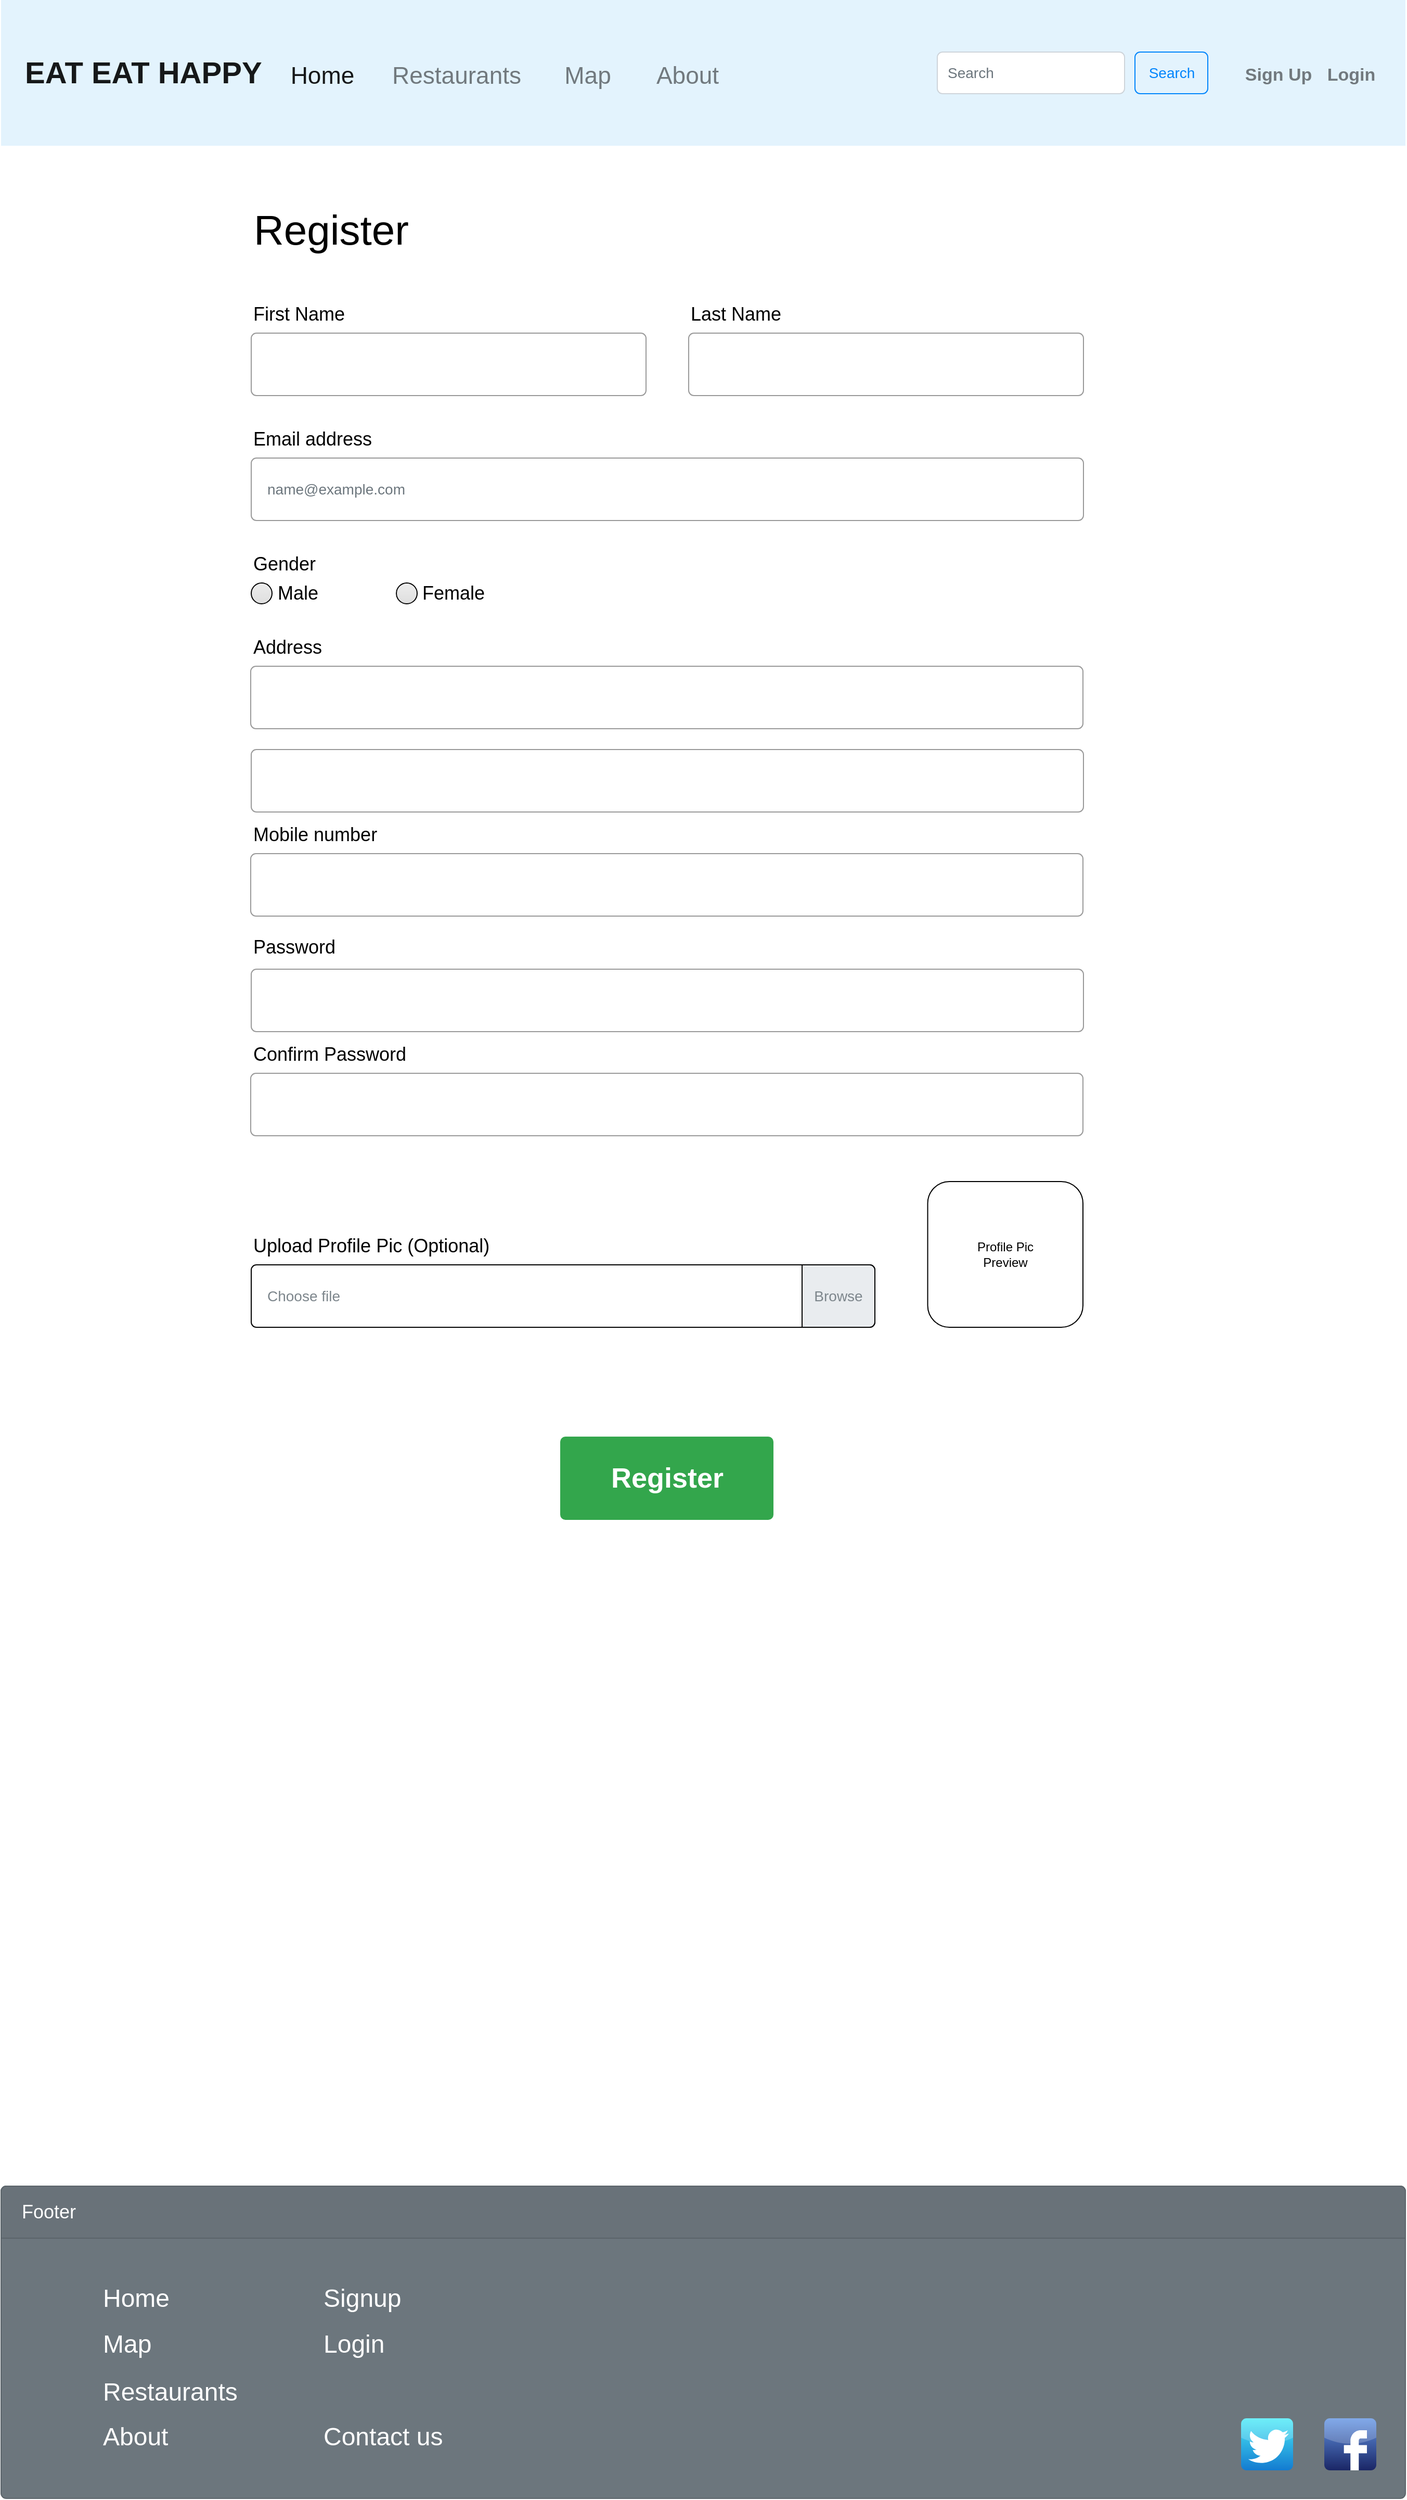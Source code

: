 <mxfile version="13.10.3" type="device"><diagram name="Page-1" id="c9db0220-8083-56f3-ca83-edcdcd058819"><mxGraphModel dx="1422" dy="794" grid="1" gridSize="20" guides="1" tooltips="1" connect="1" arrows="1" fold="1" page="1" pageScale="1.5" pageWidth="900" pageHeight="1600" background="#ffffff" math="0" shadow="0"><root><mxCell id="0" style=";html=1;"/><mxCell id="1" style=";html=1;" parent="0"/><mxCell id="85WpwkJEKQ2H6c67E8x_-16" value="&lt;font style=&quot;font-size: 29px&quot;&gt;&lt;b&gt;&amp;nbsp;EAT EAT HAPPY&lt;/b&gt;&lt;/font&gt;" style="html=1;shadow=0;dashed=0;fillColor=#E3F3FD;strokeColor=none;fontSize=16;fontColor=#161819;align=left;spacing=15;" parent="1" vertex="1"><mxGeometry width="1350" height="140" as="geometry"/></mxCell><mxCell id="85WpwkJEKQ2H6c67E8x_-17" value="Home" style="fillColor=none;strokeColor=none;fontSize=23;fontColor=#161819;align=center;" parent="85WpwkJEKQ2H6c67E8x_-16" vertex="1"><mxGeometry width="70" height="40" relative="1" as="geometry"><mxPoint x="274" y="50" as="offset"/></mxGeometry></mxCell><mxCell id="85WpwkJEKQ2H6c67E8x_-18" value="Restaurants" style="fillColor=none;strokeColor=none;fontSize=23;fontColor=#71797E;align=center;" parent="85WpwkJEKQ2H6c67E8x_-16" vertex="1"><mxGeometry width="70" height="40" relative="1" as="geometry"><mxPoint x="403" y="50" as="offset"/></mxGeometry></mxCell><mxCell id="85WpwkJEKQ2H6c67E8x_-19" value="Map" style="fillColor=none;strokeColor=none;fontSize=23;fontColor=#71797E;align=center;spacingRight=0;" parent="85WpwkJEKQ2H6c67E8x_-16" vertex="1"><mxGeometry width="80" height="40" relative="1" as="geometry"><mxPoint x="524" y="50" as="offset"/></mxGeometry></mxCell><mxCell id="85WpwkJEKQ2H6c67E8x_-20" value="About" style="fillColor=none;strokeColor=none;fontSize=23;fontColor=#71797E;align=center;" parent="85WpwkJEKQ2H6c67E8x_-16" vertex="1"><mxGeometry width="80" height="40" relative="1" as="geometry"><mxPoint x="620" y="50" as="offset"/></mxGeometry></mxCell><mxCell id="85WpwkJEKQ2H6c67E8x_-21" value="Search" style="html=1;shadow=0;dashed=0;shape=mxgraph.bootstrap.rrect;rSize=5;fontSize=14;fontColor=#0085FC;strokeColor=#0085FC;fillColor=none;" parent="85WpwkJEKQ2H6c67E8x_-16" vertex="1"><mxGeometry x="1" width="70" height="40" relative="1" as="geometry"><mxPoint x="-260" y="50" as="offset"/></mxGeometry></mxCell><mxCell id="85WpwkJEKQ2H6c67E8x_-22" value="Search" style="html=1;shadow=0;dashed=0;shape=mxgraph.bootstrap.rrect;rSize=5;fontSize=14;fontColor=#6C767D;strokeColor=#CED4DA;fillColor=#ffffff;align=left;spacing=10;" parent="85WpwkJEKQ2H6c67E8x_-16" vertex="1"><mxGeometry x="1" width="180" height="40" relative="1" as="geometry"><mxPoint x="-450" y="50" as="offset"/></mxGeometry></mxCell><mxCell id="85WpwkJEKQ2H6c67E8x_-23" value="Sign Up" style="fillColor=none;strokeColor=none;fontSize=17;fontColor=#71797E;align=center;fontStyle=1" parent="85WpwkJEKQ2H6c67E8x_-16" vertex="1"><mxGeometry x="1193" y="23.333" width="70" height="93.333" as="geometry"/></mxCell><mxCell id="85WpwkJEKQ2H6c67E8x_-24" value="Login" style="fillColor=none;strokeColor=none;fontSize=17;fontColor=#71797E;align=center;fontStyle=1" parent="85WpwkJEKQ2H6c67E8x_-16" vertex="1"><mxGeometry x="1263" y="23.333" width="70" height="93.333" as="geometry"/></mxCell><mxCell id="85WpwkJEKQ2H6c67E8x_-55" value="" style="html=1;shadow=0;dashed=0;shape=mxgraph.bootstrap.rrect;rSize=5;strokeColor=#5B646A;html=1;whiteSpace=wrap;fillColor=#6C767D;fontColor=#ffffff;verticalAlign=bottom;align=left;spacing=20;spacingBottom=0;fontSize=14;" parent="1" vertex="1"><mxGeometry y="2100" width="1350" height="300" as="geometry"/></mxCell><mxCell id="85WpwkJEKQ2H6c67E8x_-56" value="Footer" style="html=1;shadow=0;dashed=0;shape=mxgraph.bootstrap.topButton;rSize=5;perimeter=none;whiteSpace=wrap;fillColor=#697279;strokeColor=#5B646A;fontColor=#ffffff;resizeWidth=1;fontSize=18;align=left;spacing=20;" parent="85WpwkJEKQ2H6c67E8x_-55" vertex="1"><mxGeometry width="1350" height="50" relative="1" as="geometry"/></mxCell><mxCell id="85WpwkJEKQ2H6c67E8x_-61" value="Home" style="fillColor=none;strokeColor=none;fontSize=24;align=left;spacing=10;fontColor=#FFFFFF;" parent="85WpwkJEKQ2H6c67E8x_-55" vertex="1"><mxGeometry x="88" y="90" width="80" height="30" as="geometry"/></mxCell><mxCell id="85WpwkJEKQ2H6c67E8x_-70" value="Map" style="fillColor=none;strokeColor=none;fontSize=24;align=left;spacing=10;fontColor=#FFFFFF;" parent="85WpwkJEKQ2H6c67E8x_-55" vertex="1"><mxGeometry x="88" y="134" width="80" height="30" as="geometry"/></mxCell><mxCell id="85WpwkJEKQ2H6c67E8x_-71" value="Restaurants" style="fillColor=none;strokeColor=none;fontSize=24;align=left;spacing=10;fontColor=#FFFFFF;" parent="85WpwkJEKQ2H6c67E8x_-55" vertex="1"><mxGeometry x="88" y="180" width="80" height="30" as="geometry"/></mxCell><mxCell id="85WpwkJEKQ2H6c67E8x_-72" value="About" style="fillColor=none;strokeColor=none;fontSize=24;align=left;spacing=10;fontColor=#FFFFFF;" parent="85WpwkJEKQ2H6c67E8x_-55" vertex="1"><mxGeometry x="88" y="223" width="80" height="30" as="geometry"/></mxCell><mxCell id="85WpwkJEKQ2H6c67E8x_-73" value="" style="dashed=0;outlineConnect=0;html=1;align=center;labelPosition=center;verticalLabelPosition=bottom;verticalAlign=top;shape=mxgraph.webicons.twitter;fillColor=#49EAF7;gradientColor=#137BD0;fontSize=24;fontColor=#FFFFFF;" parent="85WpwkJEKQ2H6c67E8x_-55" vertex="1"><mxGeometry x="1192" y="223" width="50" height="50" as="geometry"/></mxCell><mxCell id="85WpwkJEKQ2H6c67E8x_-74" value="" style="dashed=0;outlineConnect=0;html=1;align=center;labelPosition=center;verticalLabelPosition=bottom;verticalAlign=top;shape=mxgraph.webicons.facebook;fillColor=#6294E4;gradientColor=#1A2665;fontSize=24;fontColor=#FFFFFF;" parent="85WpwkJEKQ2H6c67E8x_-55" vertex="1"><mxGeometry x="1272" y="223" width="50" height="50" as="geometry"/></mxCell><mxCell id="85WpwkJEKQ2H6c67E8x_-75" value="Signup" style="fillColor=none;strokeColor=none;fontSize=24;align=left;spacing=10;fontColor=#FFFFFF;" parent="85WpwkJEKQ2H6c67E8x_-55" vertex="1"><mxGeometry x="300" y="90" width="80" height="30" as="geometry"/></mxCell><mxCell id="85WpwkJEKQ2H6c67E8x_-76" value="Login" style="fillColor=none;strokeColor=none;fontSize=24;align=left;spacing=10;fontColor=#FFFFFF;" parent="85WpwkJEKQ2H6c67E8x_-55" vertex="1"><mxGeometry x="300" y="134" width="80" height="30" as="geometry"/></mxCell><mxCell id="85WpwkJEKQ2H6c67E8x_-78" value="Contact us" style="fillColor=none;strokeColor=none;fontSize=24;align=left;spacing=10;fontColor=#FFFFFF;" parent="85WpwkJEKQ2H6c67E8x_-55" vertex="1"><mxGeometry x="300" y="223" width="80" height="30" as="geometry"/></mxCell><mxCell id="QpnKctqb8Hsf3nu91hd3-20" value="Email address" style="fillColor=none;strokeColor=none;align=left;fontSize=18;flipV=1;" parent="1" vertex="1"><mxGeometry x="240.5" y="400" width="260" height="40" as="geometry"/></mxCell><mxCell id="QpnKctqb8Hsf3nu91hd3-21" value="name@example.com" style="html=1;shadow=0;dashed=0;shape=mxgraph.bootstrap.rrect;rSize=5;fillColor=none;strokeColor=#999999;align=left;spacing=15;fontSize=14;fontColor=#6C767D;flipV=1;" parent="1" vertex="1"><mxGeometry x="-63" y="460" width="800" height="60" relative="1" as="geometry"><mxPoint x="240.5" y="440" as="offset"/></mxGeometry></mxCell><mxCell id="QpnKctqb8Hsf3nu91hd3-37" value="&lt;font style=&quot;font-size: 40px&quot;&gt;Register&lt;/font&gt;" style="strokeColor=none;fillColor=none;fontColor=#000000;perimeter=none;whiteSpace=wrap;resizeWidth=1;align=left;spacing=2;fontSize=14;verticalAlign=top;html=1;" parent="1" vertex="1"><mxGeometry x="240.5" y="190" width="300" height="90" as="geometry"/></mxCell><mxCell id="zVxlfTEucdmHloLMUlZZ-1" value="Password" style="fillColor=none;strokeColor=none;align=left;fontSize=18;flipV=1;" parent="1" vertex="1"><mxGeometry x="240.5" y="888" width="260" height="40" as="geometry"/></mxCell><mxCell id="zVxlfTEucdmHloLMUlZZ-2" value="" style="html=1;shadow=0;dashed=0;shape=mxgraph.bootstrap.rrect;rSize=5;fillColor=none;strokeColor=#999999;align=left;spacing=15;fontSize=14;fontColor=#6C767D;flipV=1;" parent="1" vertex="1"><mxGeometry x="240.5" y="931" width="800" height="60" as="geometry"/></mxCell><mxCell id="zVxlfTEucdmHloLMUlZZ-7" value="&lt;font style=&quot;font-size: 27px&quot;&gt;&lt;b&gt;Register&lt;/b&gt;&lt;/font&gt;" style="html=1;shadow=0;dashed=0;shape=mxgraph.bootstrap.rrect;rSize=5;strokeColor=none;strokeWidth=1;fillColor=#33A64C;fontColor=#FFFFFF;whiteSpace=wrap;align=center;verticalAlign=middle;spacingLeft=0;fontStyle=0;fontSize=16;spacing=5;" parent="1" vertex="1"><mxGeometry x="537.5" y="1380" width="205" height="80" as="geometry"/></mxCell><mxCell id="Gsld9Qqr0PP5i-S8Rre1-1" value="First Name" style="fillColor=none;strokeColor=none;align=left;fontSize=18;flipV=1;" parent="1" vertex="1"><mxGeometry x="240.5" y="280" width="260" height="40" as="geometry"/></mxCell><mxCell id="Gsld9Qqr0PP5i-S8Rre1-2" value="" style="html=1;shadow=0;dashed=0;shape=mxgraph.bootstrap.rrect;rSize=5;fillColor=none;strokeColor=#999999;align=left;spacing=15;fontSize=14;fontColor=#6C767D;flipV=1;" parent="1" vertex="1"><mxGeometry x="240.5" y="320" width="379.5" height="60" as="geometry"/></mxCell><mxCell id="Gsld9Qqr0PP5i-S8Rre1-3" value="Last Name" style="fillColor=none;strokeColor=none;align=left;fontSize=18;flipV=1;" parent="1" vertex="1"><mxGeometry x="661" y="280" width="260" height="40" as="geometry"/></mxCell><mxCell id="Gsld9Qqr0PP5i-S8Rre1-4" value="" style="html=1;shadow=0;dashed=0;shape=mxgraph.bootstrap.rrect;rSize=5;fillColor=none;strokeColor=#999999;align=left;spacing=15;fontSize=14;fontColor=#6C767D;flipV=1;" parent="1" vertex="1"><mxGeometry x="661" y="320" width="379.5" height="60" as="geometry"/></mxCell><mxCell id="Gsld9Qqr0PP5i-S8Rre1-5" value="Confirm Password" style="fillColor=none;strokeColor=none;align=left;fontSize=18;flipV=1;" parent="1" vertex="1"><mxGeometry x="240.5" y="991" width="260" height="40" as="geometry"/></mxCell><mxCell id="Gsld9Qqr0PP5i-S8Rre1-6" value="" style="html=1;shadow=0;dashed=0;shape=mxgraph.bootstrap.rrect;rSize=5;fillColor=none;strokeColor=#999999;align=left;spacing=15;fontSize=14;fontColor=#6C767D;flipV=1;" parent="1" vertex="1"><mxGeometry x="240" y="1031" width="800" height="60" as="geometry"/></mxCell><mxCell id="Gsld9Qqr0PP5i-S8Rre1-7" value="Male" style="html=1;shadow=0;dashed=0;shape=mxgraph.bootstrap.radioButton2;labelPosition=right;verticalLabelPosition=middle;align=left;verticalAlign=middle;gradientColor=#DEDEDE;fillColor=#EDEDED;checked=0;spacing=5;checkedFill=#0085FC;checkedStroke=#ffffff;fontSize=18;" parent="1" vertex="1"><mxGeometry x="240.5" y="560" width="20" height="20" as="geometry"/></mxCell><mxCell id="Gsld9Qqr0PP5i-S8Rre1-8" value="Female" style="html=1;shadow=0;dashed=0;shape=mxgraph.bootstrap.radioButton2;labelPosition=right;verticalLabelPosition=middle;align=left;verticalAlign=middle;gradientColor=#DEDEDE;fillColor=#EDEDED;checked=0;spacing=5;checkedFill=#0085FC;checkedStroke=#ffffff;fontSize=18;" parent="1" vertex="1"><mxGeometry x="380" y="560" width="20" height="20" as="geometry"/></mxCell><mxCell id="Gsld9Qqr0PP5i-S8Rre1-9" value="Gender" style="fillColor=none;strokeColor=none;align=left;fontSize=18;flipV=1;" parent="1" vertex="1"><mxGeometry x="240.5" y="520" width="260" height="40" as="geometry"/></mxCell><mxCell id="Gsld9Qqr0PP5i-S8Rre1-10" value="Address" style="fillColor=none;strokeColor=none;align=left;fontSize=18;flipV=1;" parent="1" vertex="1"><mxGeometry x="240.5" y="600" width="260" height="40" as="geometry"/></mxCell><mxCell id="Gsld9Qqr0PP5i-S8Rre1-11" value="" style="html=1;shadow=0;dashed=0;shape=mxgraph.bootstrap.rrect;rSize=5;fillColor=none;strokeColor=#999999;align=left;spacing=15;fontSize=14;fontColor=#6C767D;flipV=1;" parent="1" vertex="1"><mxGeometry x="240" y="640" width="800" height="60" as="geometry"/></mxCell><mxCell id="Gsld9Qqr0PP5i-S8Rre1-12" value="" style="html=1;shadow=0;dashed=0;shape=mxgraph.bootstrap.rrect;rSize=5;fillColor=none;strokeColor=#999999;align=left;spacing=15;fontSize=14;fontColor=#6C767D;flipV=1;" parent="1" vertex="1"><mxGeometry x="240.5" y="720" width="800" height="60" as="geometry"/></mxCell><mxCell id="Gsld9Qqr0PP5i-S8Rre1-13" value="Mobile number" style="fillColor=none;strokeColor=none;align=left;fontSize=18;flipV=1;" parent="1" vertex="1"><mxGeometry x="240.5" y="780" width="260" height="40" as="geometry"/></mxCell><mxCell id="Gsld9Qqr0PP5i-S8Rre1-14" value="" style="html=1;shadow=0;dashed=0;shape=mxgraph.bootstrap.rrect;rSize=5;fillColor=none;strokeColor=#999999;align=left;spacing=15;fontSize=14;fontColor=#6C767D;flipV=1;" parent="1" vertex="1"><mxGeometry x="240" y="820" width="800" height="60" as="geometry"/></mxCell><mxCell id="vGQAVQjk_Ukz69mz3qLh-1" value="Upload Profile Pic (Optional)" style="fillColor=none;strokeColor=none;align=left;fontSize=18;flipV=1;" parent="1" vertex="1"><mxGeometry x="240.5" y="1175" width="260" height="40" as="geometry"/></mxCell><mxCell id="vGQAVQjk_Ukz69mz3qLh-3" value="Choose file" style="html=1;shadow=0;dashed=0;shape=mxgraph.bootstrap.rrect;rSize=5;html=1;whiteSpace=wrap;fillColor=#FFFFFF;fontColor=#7D868C;align=left;spacingLeft=0;spacing=15;fontSize=14;" parent="1" vertex="1"><mxGeometry x="240.5" y="1215" width="599.5" height="60" as="geometry"/></mxCell><mxCell id="vGQAVQjk_Ukz69mz3qLh-4" value="Browse" style="html=1;shadow=0;dashed=0;shape=mxgraph.bootstrap.rightButton;strokeColor=inherit;gradientColor=inherit;fontColor=inherit;fillColor=#E9ECEF;rSize=5;perimeter=none;whiteSpace=wrap;resizeHeight=1;fontSize=14;" parent="vGQAVQjk_Ukz69mz3qLh-3" vertex="1"><mxGeometry x="1" width="70" height="60" relative="1" as="geometry"><mxPoint x="-70" as="offset"/></mxGeometry></mxCell><mxCell id="vGQAVQjk_Ukz69mz3qLh-6" value="Profile Pic&lt;br&gt;Preview" style="rounded=1;whiteSpace=wrap;html=1;strokeColor=#000000;" parent="1" vertex="1"><mxGeometry x="890.75" y="1135" width="149.25" height="140" as="geometry"/></mxCell></root></mxGraphModel></diagram></mxfile>